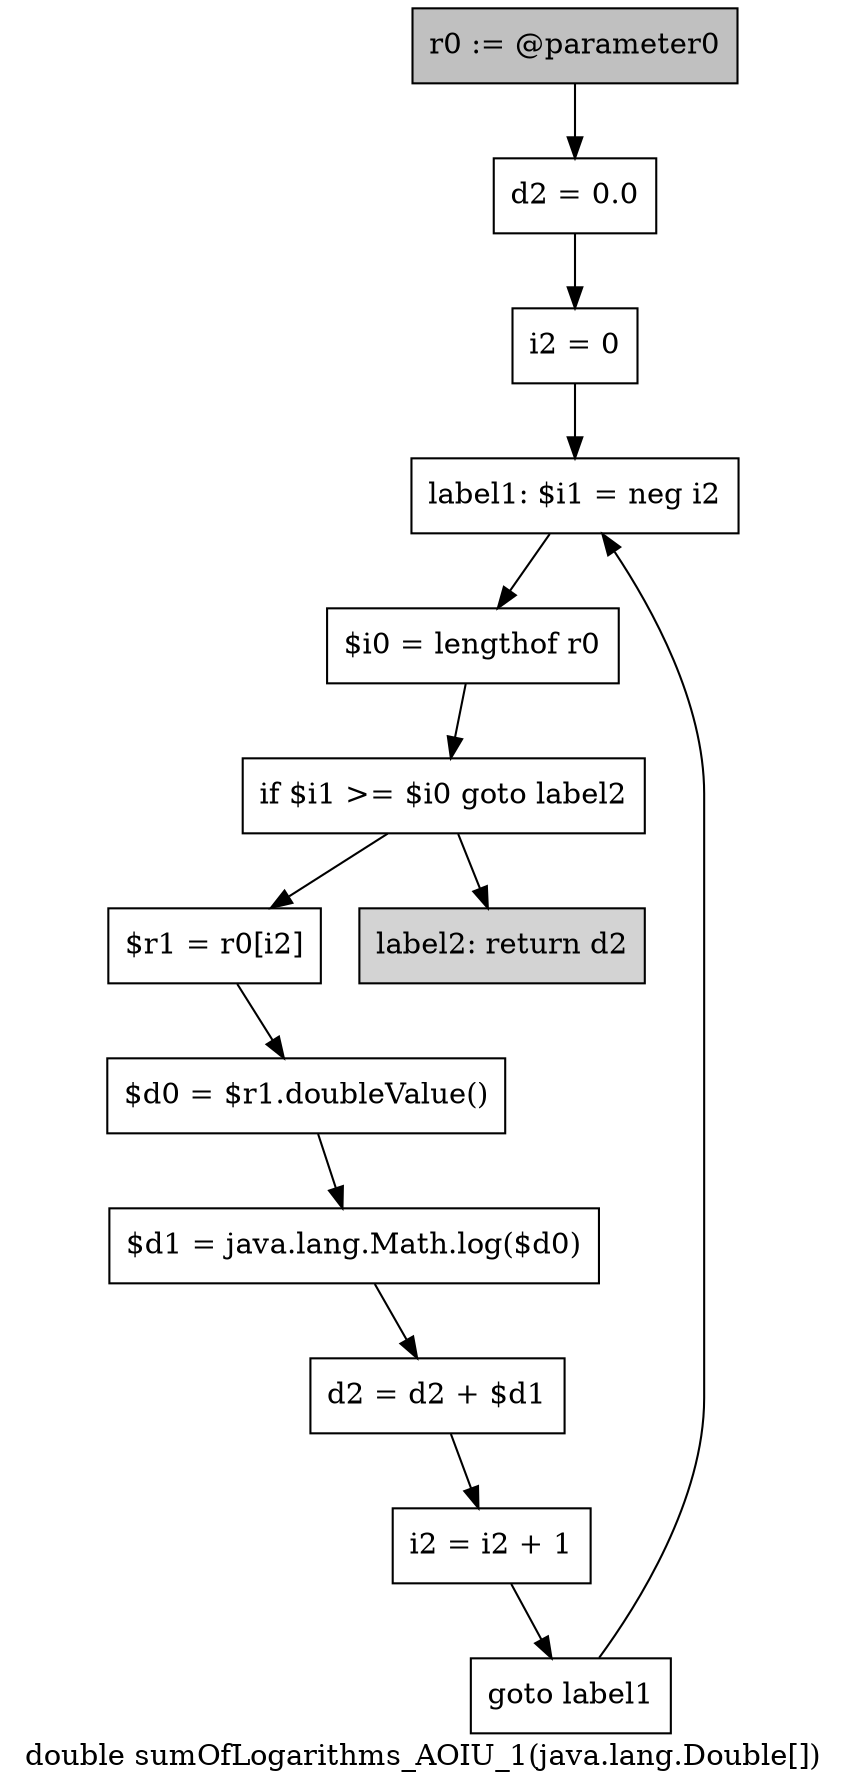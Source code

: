 digraph "double sumOfLogarithms_AOIU_1(java.lang.Double[])" {
    label="double sumOfLogarithms_AOIU_1(java.lang.Double[])";
    node [shape=box];
    "0" [style=filled,fillcolor=gray,label="r0 := @parameter0",];
    "1" [label="d2 = 0.0",];
    "0"->"1";
    "2" [label="i2 = 0",];
    "1"->"2";
    "3" [label="label1: $i1 = neg i2",];
    "2"->"3";
    "4" [label="$i0 = lengthof r0",];
    "3"->"4";
    "5" [label="if $i1 >= $i0 goto label2",];
    "4"->"5";
    "6" [label="$r1 = r0[i2]",];
    "5"->"6";
    "12" [style=filled,fillcolor=lightgray,label="label2: return d2",];
    "5"->"12";
    "7" [label="$d0 = $r1.doubleValue()",];
    "6"->"7";
    "8" [label="$d1 = java.lang.Math.log($d0)",];
    "7"->"8";
    "9" [label="d2 = d2 + $d1",];
    "8"->"9";
    "10" [label="i2 = i2 + 1",];
    "9"->"10";
    "11" [label="goto label1",];
    "10"->"11";
    "11"->"3";
}
